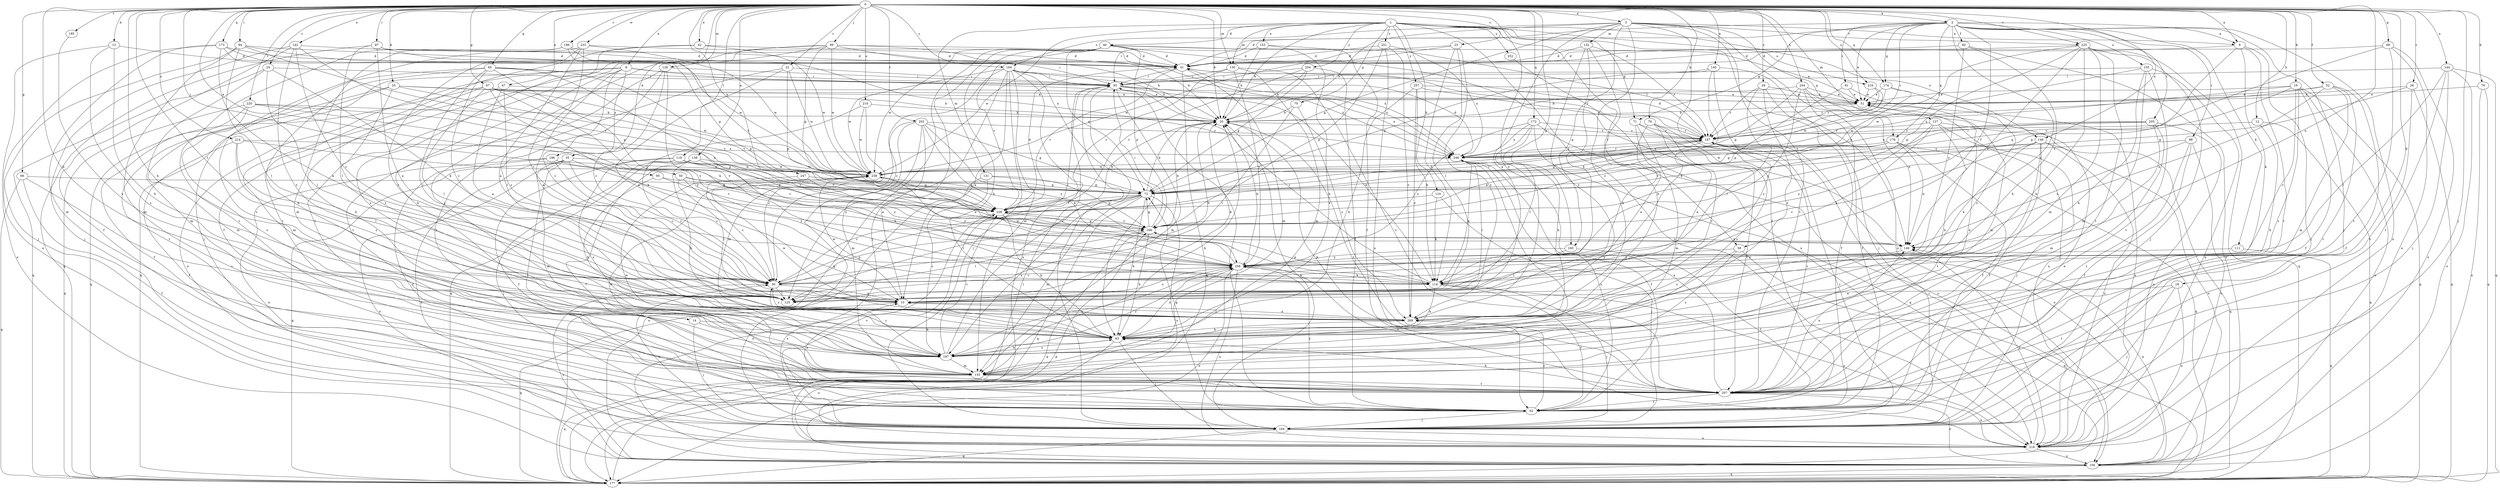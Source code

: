 strict digraph  {
0;
1;
2;
3;
8;
9;
10;
12;
13;
14;
18;
19;
20;
22;
23;
24;
26;
29;
30;
33;
35;
40;
41;
42;
47;
50;
51;
52;
58;
60;
62;
65;
66;
67;
68;
70;
71;
72;
76;
79;
83;
84;
87;
88;
91;
93;
95;
99;
104;
110;
111;
114;
119;
125;
126;
127;
130;
131;
132;
135;
138;
140;
142;
144;
146;
148;
153;
155;
156;
160;
166;
172;
173;
174;
176;
177;
185;
186;
187;
194;
196;
197;
202;
205;
207;
210;
214;
216;
218;
220;
225;
228;
233;
238;
244;
247;
248;
251;
252;
254;
257;
258;
269;
0 -> 2  [label=a];
0 -> 3  [label=a];
0 -> 8  [label=a];
0 -> 9  [label=a];
0 -> 12  [label=b];
0 -> 13  [label=b];
0 -> 14  [label=b];
0 -> 18  [label=b];
0 -> 19  [label=b];
0 -> 20  [label=b];
0 -> 22  [label=c];
0 -> 23  [label=c];
0 -> 24  [label=c];
0 -> 26  [label=c];
0 -> 29  [label=c];
0 -> 33  [label=d];
0 -> 35  [label=d];
0 -> 42  [label=e];
0 -> 47  [label=e];
0 -> 50  [label=e];
0 -> 52  [label=f];
0 -> 65  [label=g];
0 -> 66  [label=g];
0 -> 67  [label=g];
0 -> 68  [label=g];
0 -> 76  [label=h];
0 -> 79  [label=h];
0 -> 83  [label=h];
0 -> 84  [label=i];
0 -> 87  [label=i];
0 -> 95  [label=j];
0 -> 99  [label=j];
0 -> 104  [label=j];
0 -> 119  [label=l];
0 -> 125  [label=l];
0 -> 126  [label=m];
0 -> 127  [label=m];
0 -> 130  [label=m];
0 -> 138  [label=n];
0 -> 140  [label=n];
0 -> 142  [label=n];
0 -> 144  [label=n];
0 -> 146  [label=n];
0 -> 148  [label=o];
0 -> 160  [label=p];
0 -> 172  [label=q];
0 -> 173  [label=q];
0 -> 174  [label=q];
0 -> 185  [label=r];
0 -> 186  [label=r];
0 -> 194  [label=s];
0 -> 202  [label=t];
0 -> 210  [label=u];
0 -> 214  [label=u];
0 -> 216  [label=u];
0 -> 220  [label=v];
0 -> 225  [label=v];
0 -> 233  [label=w];
0 -> 244  [label=x];
0 -> 247  [label=x];
0 -> 269  [label=z];
1 -> 20  [label=b];
1 -> 40  [label=d];
1 -> 58  [label=f];
1 -> 70  [label=g];
1 -> 71  [label=g];
1 -> 110  [label=k];
1 -> 130  [label=m];
1 -> 131  [label=m];
1 -> 146  [label=n];
1 -> 148  [label=o];
1 -> 153  [label=o];
1 -> 216  [label=u];
1 -> 218  [label=u];
1 -> 238  [label=w];
1 -> 251  [label=y];
1 -> 252  [label=y];
1 -> 254  [label=y];
1 -> 257  [label=y];
2 -> 9  [label=a];
2 -> 30  [label=c];
2 -> 41  [label=d];
2 -> 51  [label=e];
2 -> 58  [label=f];
2 -> 60  [label=f];
2 -> 71  [label=g];
2 -> 88  [label=i];
2 -> 91  [label=i];
2 -> 93  [label=i];
2 -> 104  [label=j];
2 -> 111  [label=k];
2 -> 155  [label=o];
2 -> 174  [label=q];
2 -> 176  [label=q];
2 -> 187  [label=r];
2 -> 205  [label=t];
2 -> 218  [label=u];
3 -> 9  [label=a];
3 -> 10  [label=a];
3 -> 20  [label=b];
3 -> 62  [label=f];
3 -> 72  [label=g];
3 -> 132  [label=m];
3 -> 156  [label=o];
3 -> 160  [label=p];
3 -> 176  [label=q];
3 -> 194  [label=s];
3 -> 207  [label=t];
3 -> 225  [label=v];
3 -> 269  [label=z];
8 -> 10  [label=a];
8 -> 30  [label=c];
8 -> 83  [label=h];
8 -> 93  [label=i];
8 -> 156  [label=o];
8 -> 177  [label=q];
8 -> 196  [label=s];
8 -> 248  [label=x];
9 -> 41  [label=d];
9 -> 104  [label=j];
9 -> 114  [label=k];
9 -> 166  [label=p];
9 -> 207  [label=t];
10 -> 20  [label=b];
10 -> 177  [label=q];
10 -> 238  [label=w];
10 -> 258  [label=y];
10 -> 269  [label=z];
12 -> 83  [label=h];
12 -> 177  [label=q];
12 -> 187  [label=r];
13 -> 41  [label=d];
13 -> 83  [label=h];
13 -> 156  [label=o];
13 -> 197  [label=s];
14 -> 83  [label=h];
14 -> 104  [label=j];
14 -> 197  [label=s];
18 -> 10  [label=a];
18 -> 104  [label=j];
18 -> 207  [label=t];
18 -> 218  [label=u];
19 -> 30  [label=c];
19 -> 51  [label=e];
19 -> 62  [label=f];
19 -> 72  [label=g];
19 -> 156  [label=o];
19 -> 177  [label=q];
19 -> 197  [label=s];
19 -> 248  [label=x];
20 -> 187  [label=r];
20 -> 207  [label=t];
22 -> 10  [label=a];
22 -> 93  [label=i];
22 -> 166  [label=p];
22 -> 207  [label=t];
22 -> 238  [label=w];
23 -> 41  [label=d];
23 -> 114  [label=k];
23 -> 125  [label=l];
23 -> 238  [label=w];
23 -> 269  [label=z];
24 -> 93  [label=i];
24 -> 114  [label=k];
24 -> 125  [label=l];
24 -> 135  [label=m];
24 -> 177  [label=q];
26 -> 51  [label=e];
26 -> 72  [label=g];
26 -> 177  [label=q];
26 -> 207  [label=t];
29 -> 51  [label=e];
29 -> 62  [label=f];
29 -> 125  [label=l];
29 -> 187  [label=r];
29 -> 269  [label=z];
30 -> 10  [label=a];
30 -> 20  [label=b];
30 -> 93  [label=i];
30 -> 125  [label=l];
30 -> 156  [label=o];
30 -> 166  [label=p];
30 -> 269  [label=z];
33 -> 20  [label=b];
33 -> 51  [label=e];
33 -> 135  [label=m];
33 -> 207  [label=t];
33 -> 228  [label=v];
33 -> 269  [label=z];
35 -> 30  [label=c];
35 -> 135  [label=m];
35 -> 156  [label=o];
35 -> 177  [label=q];
35 -> 207  [label=t];
35 -> 218  [label=u];
35 -> 238  [label=w];
35 -> 258  [label=y];
40 -> 41  [label=d];
40 -> 51  [label=e];
40 -> 72  [label=g];
40 -> 83  [label=h];
40 -> 104  [label=j];
40 -> 146  [label=n];
40 -> 166  [label=p];
40 -> 177  [label=q];
40 -> 187  [label=r];
40 -> 228  [label=v];
40 -> 238  [label=w];
41 -> 93  [label=i];
41 -> 135  [label=m];
41 -> 177  [label=q];
41 -> 187  [label=r];
41 -> 228  [label=v];
42 -> 41  [label=d];
42 -> 197  [label=s];
42 -> 207  [label=t];
42 -> 238  [label=w];
47 -> 10  [label=a];
47 -> 30  [label=c];
47 -> 51  [label=e];
47 -> 135  [label=m];
50 -> 72  [label=g];
50 -> 125  [label=l];
50 -> 228  [label=v];
50 -> 258  [label=y];
51 -> 20  [label=b];
52 -> 51  [label=e];
52 -> 62  [label=f];
52 -> 135  [label=m];
52 -> 146  [label=n];
52 -> 187  [label=r];
52 -> 207  [label=t];
58 -> 177  [label=q];
58 -> 197  [label=s];
58 -> 258  [label=y];
58 -> 269  [label=z];
60 -> 41  [label=d];
60 -> 83  [label=h];
60 -> 156  [label=o];
60 -> 258  [label=y];
62 -> 72  [label=g];
62 -> 93  [label=i];
62 -> 104  [label=j];
62 -> 248  [label=x];
62 -> 258  [label=y];
62 -> 269  [label=z];
65 -> 30  [label=c];
65 -> 83  [label=h];
65 -> 93  [label=i];
65 -> 125  [label=l];
65 -> 146  [label=n];
65 -> 166  [label=p];
65 -> 197  [label=s];
65 -> 258  [label=y];
66 -> 62  [label=f];
66 -> 72  [label=g];
66 -> 177  [label=q];
66 -> 197  [label=s];
67 -> 51  [label=e];
67 -> 83  [label=h];
67 -> 114  [label=k];
67 -> 125  [label=l];
67 -> 177  [label=q];
67 -> 228  [label=v];
67 -> 238  [label=w];
67 -> 258  [label=y];
68 -> 41  [label=d];
68 -> 156  [label=o];
68 -> 207  [label=t];
68 -> 218  [label=u];
68 -> 228  [label=v];
70 -> 20  [label=b];
70 -> 125  [label=l];
70 -> 269  [label=z];
71 -> 10  [label=a];
71 -> 135  [label=m];
71 -> 187  [label=r];
71 -> 207  [label=t];
72 -> 20  [label=b];
72 -> 30  [label=c];
72 -> 83  [label=h];
72 -> 125  [label=l];
72 -> 135  [label=m];
72 -> 177  [label=q];
72 -> 187  [label=r];
72 -> 197  [label=s];
72 -> 218  [label=u];
72 -> 228  [label=v];
76 -> 51  [label=e];
76 -> 156  [label=o];
76 -> 177  [label=q];
79 -> 10  [label=a];
79 -> 114  [label=k];
79 -> 187  [label=r];
79 -> 197  [label=s];
79 -> 269  [label=z];
83 -> 104  [label=j];
83 -> 197  [label=s];
83 -> 218  [label=u];
83 -> 258  [label=y];
84 -> 41  [label=d];
84 -> 93  [label=i];
84 -> 104  [label=j];
84 -> 125  [label=l];
84 -> 135  [label=m];
84 -> 228  [label=v];
87 -> 10  [label=a];
87 -> 41  [label=d];
87 -> 125  [label=l];
87 -> 177  [label=q];
87 -> 238  [label=w];
88 -> 62  [label=f];
88 -> 146  [label=n];
88 -> 207  [label=t];
88 -> 218  [label=u];
88 -> 248  [label=x];
91 -> 51  [label=e];
91 -> 135  [label=m];
91 -> 166  [label=p];
93 -> 51  [label=e];
93 -> 104  [label=j];
93 -> 114  [label=k];
93 -> 135  [label=m];
93 -> 248  [label=x];
95 -> 72  [label=g];
95 -> 83  [label=h];
95 -> 228  [label=v];
99 -> 20  [label=b];
99 -> 41  [label=d];
99 -> 62  [label=f];
99 -> 72  [label=g];
99 -> 197  [label=s];
99 -> 207  [label=t];
99 -> 238  [label=w];
99 -> 248  [label=x];
104 -> 20  [label=b];
104 -> 30  [label=c];
104 -> 51  [label=e];
104 -> 177  [label=q];
104 -> 187  [label=r];
104 -> 218  [label=u];
104 -> 228  [label=v];
110 -> 104  [label=j];
110 -> 114  [label=k];
110 -> 228  [label=v];
111 -> 177  [label=q];
111 -> 258  [label=y];
114 -> 62  [label=f];
114 -> 83  [label=h];
114 -> 93  [label=i];
114 -> 104  [label=j];
114 -> 166  [label=p];
114 -> 218  [label=u];
119 -> 30  [label=c];
119 -> 62  [label=f];
119 -> 197  [label=s];
119 -> 228  [label=v];
119 -> 238  [label=w];
119 -> 258  [label=y];
126 -> 30  [label=c];
126 -> 93  [label=i];
126 -> 114  [label=k];
126 -> 125  [label=l];
126 -> 207  [label=t];
127 -> 83  [label=h];
127 -> 104  [label=j];
127 -> 114  [label=k];
127 -> 156  [label=o];
127 -> 187  [label=r];
127 -> 258  [label=y];
130 -> 93  [label=i];
130 -> 135  [label=m];
130 -> 207  [label=t];
130 -> 228  [label=v];
130 -> 258  [label=y];
131 -> 72  [label=g];
131 -> 156  [label=o];
131 -> 166  [label=p];
131 -> 197  [label=s];
132 -> 41  [label=d];
132 -> 83  [label=h];
132 -> 114  [label=k];
132 -> 187  [label=r];
132 -> 269  [label=z];
135 -> 20  [label=b];
135 -> 177  [label=q];
135 -> 207  [label=t];
135 -> 238  [label=w];
138 -> 62  [label=f];
138 -> 83  [label=h];
138 -> 104  [label=j];
138 -> 114  [label=k];
138 -> 238  [label=w];
140 -> 72  [label=g];
140 -> 93  [label=i];
140 -> 104  [label=j];
140 -> 114  [label=k];
140 -> 269  [label=z];
142 -> 30  [label=c];
142 -> 41  [label=d];
142 -> 62  [label=f];
142 -> 104  [label=j];
142 -> 166  [label=p];
142 -> 269  [label=z];
144 -> 93  [label=i];
144 -> 104  [label=j];
144 -> 125  [label=l];
144 -> 156  [label=o];
144 -> 177  [label=q];
144 -> 207  [label=t];
146 -> 258  [label=y];
148 -> 30  [label=c];
148 -> 62  [label=f];
148 -> 114  [label=k];
148 -> 177  [label=q];
148 -> 207  [label=t];
148 -> 218  [label=u];
148 -> 248  [label=x];
153 -> 20  [label=b];
153 -> 41  [label=d];
153 -> 62  [label=f];
153 -> 83  [label=h];
155 -> 83  [label=h];
155 -> 93  [label=i];
155 -> 135  [label=m];
155 -> 207  [label=t];
155 -> 218  [label=u];
155 -> 238  [label=w];
156 -> 146  [label=n];
156 -> 177  [label=q];
160 -> 62  [label=f];
160 -> 125  [label=l];
160 -> 258  [label=y];
166 -> 20  [label=b];
166 -> 72  [label=g];
166 -> 83  [label=h];
166 -> 93  [label=i];
166 -> 125  [label=l];
166 -> 146  [label=n];
166 -> 177  [label=q];
166 -> 228  [label=v];
172 -> 83  [label=h];
172 -> 125  [label=l];
172 -> 156  [label=o];
172 -> 177  [label=q];
172 -> 187  [label=r];
172 -> 248  [label=x];
172 -> 258  [label=y];
173 -> 10  [label=a];
173 -> 41  [label=d];
173 -> 72  [label=g];
173 -> 135  [label=m];
173 -> 218  [label=u];
173 -> 248  [label=x];
174 -> 51  [label=e];
174 -> 187  [label=r];
174 -> 238  [label=w];
174 -> 269  [label=z];
176 -> 62  [label=f];
176 -> 146  [label=n];
176 -> 177  [label=q];
176 -> 228  [label=v];
176 -> 238  [label=w];
176 -> 248  [label=x];
177 -> 93  [label=i];
177 -> 166  [label=p];
185 -> 197  [label=s];
186 -> 20  [label=b];
186 -> 41  [label=d];
186 -> 135  [label=m];
186 -> 207  [label=t];
186 -> 228  [label=v];
187 -> 41  [label=d];
187 -> 72  [label=g];
187 -> 156  [label=o];
187 -> 166  [label=p];
187 -> 248  [label=x];
194 -> 10  [label=a];
194 -> 20  [label=b];
194 -> 30  [label=c];
194 -> 83  [label=h];
194 -> 93  [label=i];
194 -> 104  [label=j];
194 -> 125  [label=l];
194 -> 135  [label=m];
194 -> 218  [label=u];
194 -> 238  [label=w];
194 -> 248  [label=x];
196 -> 30  [label=c];
196 -> 62  [label=f];
196 -> 218  [label=u];
196 -> 228  [label=v];
196 -> 238  [label=w];
197 -> 30  [label=c];
197 -> 51  [label=e];
197 -> 83  [label=h];
197 -> 93  [label=i];
197 -> 135  [label=m];
197 -> 228  [label=v];
197 -> 258  [label=y];
202 -> 10  [label=a];
202 -> 30  [label=c];
202 -> 72  [label=g];
202 -> 104  [label=j];
202 -> 114  [label=k];
202 -> 135  [label=m];
202 -> 187  [label=r];
202 -> 258  [label=y];
205 -> 72  [label=g];
205 -> 135  [label=m];
205 -> 187  [label=r];
205 -> 207  [label=t];
205 -> 218  [label=u];
205 -> 248  [label=x];
207 -> 10  [label=a];
207 -> 20  [label=b];
207 -> 62  [label=f];
207 -> 83  [label=h];
207 -> 146  [label=n];
207 -> 156  [label=o];
207 -> 187  [label=r];
207 -> 218  [label=u];
207 -> 238  [label=w];
207 -> 248  [label=x];
210 -> 20  [label=b];
210 -> 135  [label=m];
210 -> 177  [label=q];
210 -> 238  [label=w];
214 -> 62  [label=f];
214 -> 125  [label=l];
214 -> 228  [label=v];
214 -> 248  [label=x];
214 -> 269  [label=z];
216 -> 51  [label=e];
216 -> 187  [label=r];
216 -> 238  [label=w];
218 -> 51  [label=e];
218 -> 146  [label=n];
218 -> 156  [label=o];
218 -> 187  [label=r];
220 -> 20  [label=b];
220 -> 62  [label=f];
220 -> 166  [label=p];
220 -> 177  [label=q];
220 -> 197  [label=s];
220 -> 258  [label=y];
225 -> 41  [label=d];
225 -> 83  [label=h];
225 -> 104  [label=j];
225 -> 135  [label=m];
225 -> 146  [label=n];
225 -> 166  [label=p];
225 -> 177  [label=q];
225 -> 187  [label=r];
225 -> 207  [label=t];
228 -> 20  [label=b];
228 -> 41  [label=d];
228 -> 83  [label=h];
228 -> 156  [label=o];
228 -> 166  [label=p];
233 -> 10  [label=a];
233 -> 30  [label=c];
233 -> 41  [label=d];
233 -> 104  [label=j];
233 -> 238  [label=w];
233 -> 269  [label=z];
238 -> 72  [label=g];
238 -> 258  [label=y];
244 -> 20  [label=b];
244 -> 51  [label=e];
244 -> 62  [label=f];
244 -> 72  [label=g];
244 -> 146  [label=n];
244 -> 218  [label=u];
244 -> 258  [label=y];
247 -> 30  [label=c];
247 -> 72  [label=g];
247 -> 146  [label=n];
248 -> 41  [label=d];
248 -> 62  [label=f];
248 -> 114  [label=k];
248 -> 125  [label=l];
248 -> 187  [label=r];
248 -> 197  [label=s];
248 -> 238  [label=w];
251 -> 41  [label=d];
251 -> 166  [label=p];
251 -> 218  [label=u];
251 -> 248  [label=x];
251 -> 269  [label=z];
252 -> 218  [label=u];
254 -> 20  [label=b];
254 -> 62  [label=f];
254 -> 72  [label=g];
254 -> 93  [label=i];
254 -> 228  [label=v];
257 -> 51  [label=e];
257 -> 83  [label=h];
257 -> 114  [label=k];
257 -> 187  [label=r];
257 -> 269  [label=z];
258 -> 20  [label=b];
258 -> 30  [label=c];
258 -> 114  [label=k];
258 -> 156  [label=o];
258 -> 197  [label=s];
258 -> 207  [label=t];
258 -> 218  [label=u];
258 -> 238  [label=w];
269 -> 10  [label=a];
269 -> 83  [label=h];
269 -> 238  [label=w];
}
